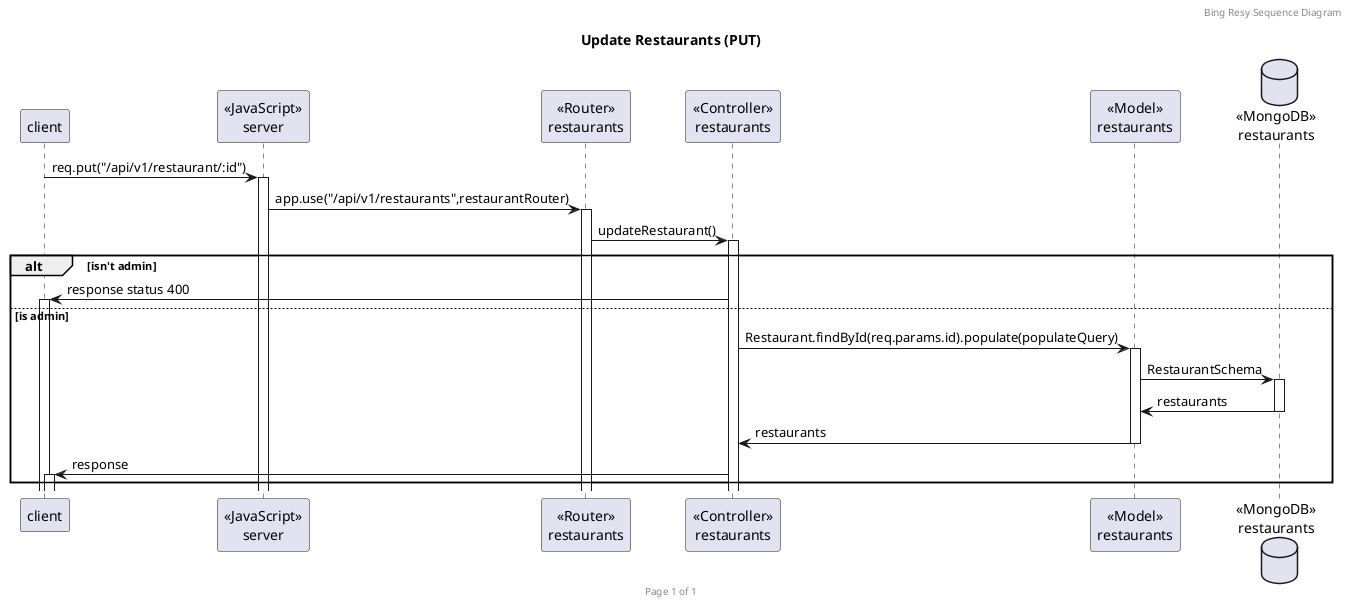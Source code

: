 @startuml

header Bing Resy Sequence Diagram
footer Page %page% of %lastpage%
title "Update Restaurants (PUT)"

participant "client" as client
participant "<<JavaScript>>\nserver" as server
participant "<<Router>>\nrestaurants" as restaurantsRouter
participant "<<Controller>>\nrestaurants" as restaurantsController
participant "<<Model>>\nrestaurants" as restaurantsModel
database "<<MongoDB>>\nrestaurants" as restaurantsDatabase

client -> server ++: req.put("/api/v1/restaurant/:id")
server -> restaurantsRouter ++: app.use("/api/v1/restaurants",restaurantRouter)
restaurantsRouter -> restaurantsController ++: updateRestaurant()
alt isn't admin
    restaurantsController -> client ++: response status 400
else is admin
    restaurantsController -> restaurantsModel ++: Restaurant.findById(req.params.id).populate(populateQuery)
    restaurantsModel -> restaurantsDatabase ++:RestaurantSchema
    restaurantsDatabase -> restaurantsModel --:restaurants
    restaurantsModel -> restaurantsController --:restaurants
    restaurantsController -> client ++:response
end

@enduml